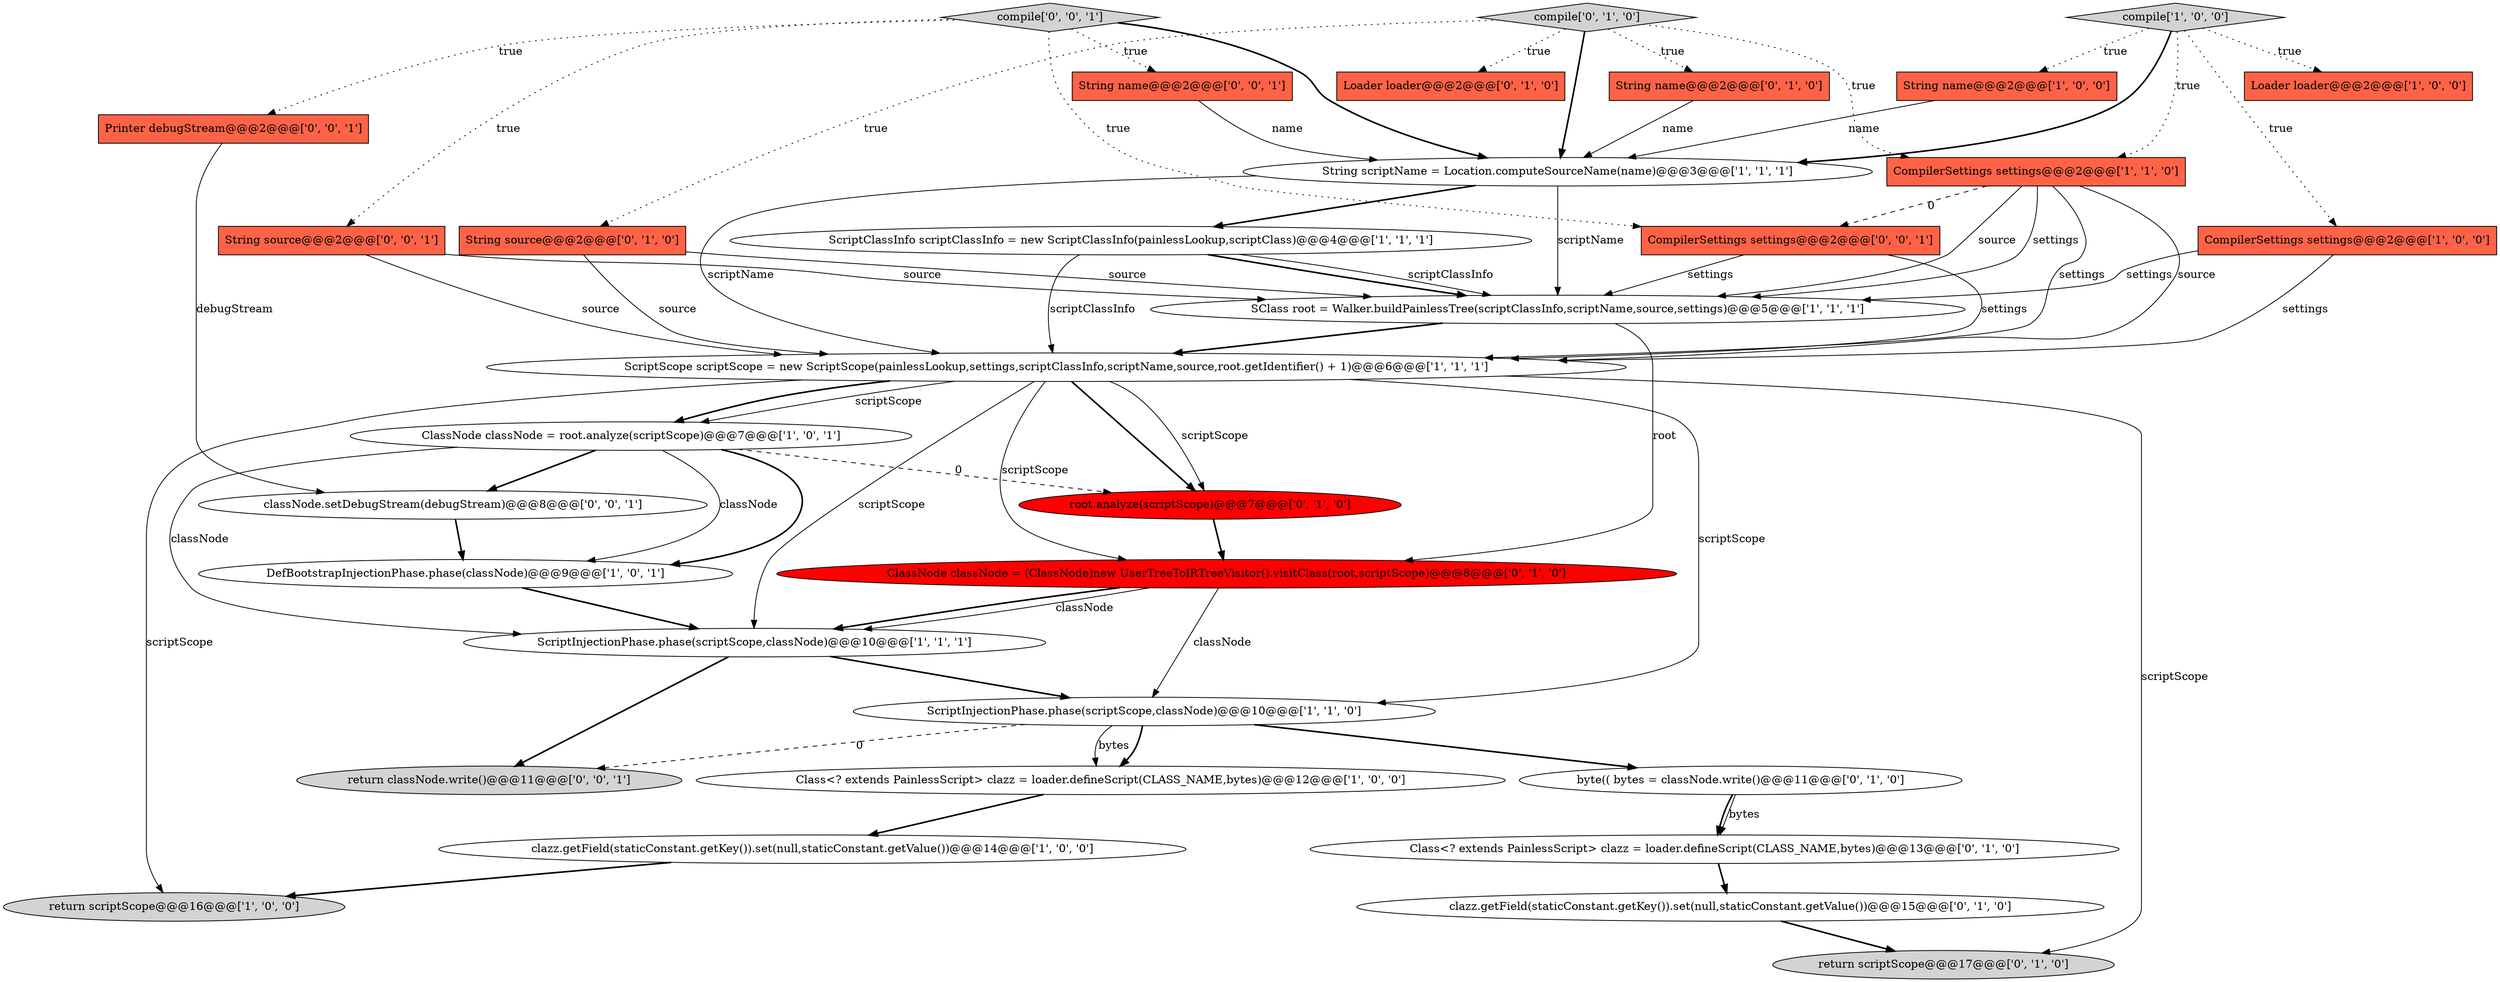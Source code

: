digraph {
31 [style = filled, label = "Printer debugStream@@@2@@@['0', '0', '1']", fillcolor = tomato, shape = box image = "AAA0AAABBB3BBB"];
30 [style = filled, label = "classNode.setDebugStream(debugStream)@@@8@@@['0', '0', '1']", fillcolor = white, shape = ellipse image = "AAA0AAABBB3BBB"];
6 [style = filled, label = "ScriptInjectionPhase.phase(scriptScope,classNode)@@@10@@@['1', '1', '1']", fillcolor = white, shape = ellipse image = "AAA0AAABBB1BBB"];
5 [style = filled, label = "Class<? extends PainlessScript> clazz = loader.defineScript(CLASS_NAME,bytes)@@@12@@@['1', '0', '0']", fillcolor = white, shape = ellipse image = "AAA0AAABBB1BBB"];
24 [style = filled, label = "clazz.getField(staticConstant.getKey()).set(null,staticConstant.getValue())@@@15@@@['0', '1', '0']", fillcolor = white, shape = ellipse image = "AAA0AAABBB2BBB"];
7 [style = filled, label = "ScriptScope scriptScope = new ScriptScope(painlessLookup,settings,scriptClassInfo,scriptName,source,root.getIdentifier() + 1)@@@6@@@['1', '1', '1']", fillcolor = white, shape = ellipse image = "AAA0AAABBB1BBB"];
18 [style = filled, label = "String source@@@2@@@['0', '1', '0']", fillcolor = tomato, shape = box image = "AAA0AAABBB2BBB"];
3 [style = filled, label = "DefBootstrapInjectionPhase.phase(classNode)@@@9@@@['1', '0', '1']", fillcolor = white, shape = ellipse image = "AAA0AAABBB1BBB"];
13 [style = filled, label = "SClass root = Walker.buildPainlessTree(scriptClassInfo,scriptName,source,settings)@@@5@@@['1', '1', '1']", fillcolor = white, shape = ellipse image = "AAA0AAABBB1BBB"];
4 [style = filled, label = "compile['1', '0', '0']", fillcolor = lightgray, shape = diamond image = "AAA0AAABBB1BBB"];
26 [style = filled, label = "String name@@@2@@@['0', '0', '1']", fillcolor = tomato, shape = box image = "AAA0AAABBB3BBB"];
12 [style = filled, label = "String scriptName = Location.computeSourceName(name)@@@3@@@['1', '1', '1']", fillcolor = white, shape = ellipse image = "AAA0AAABBB1BBB"];
2 [style = filled, label = "Loader loader@@@2@@@['1', '0', '0']", fillcolor = tomato, shape = box image = "AAA0AAABBB1BBB"];
23 [style = filled, label = "Loader loader@@@2@@@['0', '1', '0']", fillcolor = tomato, shape = box image = "AAA0AAABBB2BBB"];
8 [style = filled, label = "ScriptInjectionPhase.phase(scriptScope,classNode)@@@10@@@['1', '1', '0']", fillcolor = white, shape = ellipse image = "AAA0AAABBB1BBB"];
9 [style = filled, label = "String name@@@2@@@['1', '0', '0']", fillcolor = tomato, shape = box image = "AAA0AAABBB1BBB"];
32 [style = filled, label = "CompilerSettings settings@@@2@@@['0', '0', '1']", fillcolor = tomato, shape = box image = "AAA0AAABBB3BBB"];
29 [style = filled, label = "String source@@@2@@@['0', '0', '1']", fillcolor = tomato, shape = box image = "AAA0AAABBB3BBB"];
19 [style = filled, label = "root.analyze(scriptScope)@@@7@@@['0', '1', '0']", fillcolor = red, shape = ellipse image = "AAA1AAABBB2BBB"];
21 [style = filled, label = "compile['0', '1', '0']", fillcolor = lightgray, shape = diamond image = "AAA0AAABBB2BBB"];
22 [style = filled, label = "Class<? extends PainlessScript> clazz = loader.defineScript(CLASS_NAME,bytes)@@@13@@@['0', '1', '0']", fillcolor = white, shape = ellipse image = "AAA0AAABBB2BBB"];
27 [style = filled, label = "return classNode.write()@@@11@@@['0', '0', '1']", fillcolor = lightgray, shape = ellipse image = "AAA0AAABBB3BBB"];
1 [style = filled, label = "CompilerSettings settings@@@2@@@['1', '0', '0']", fillcolor = tomato, shape = box image = "AAA0AAABBB1BBB"];
11 [style = filled, label = "clazz.getField(staticConstant.getKey()).set(null,staticConstant.getValue())@@@14@@@['1', '0', '0']", fillcolor = white, shape = ellipse image = "AAA0AAABBB1BBB"];
0 [style = filled, label = "ClassNode classNode = root.analyze(scriptScope)@@@7@@@['1', '0', '1']", fillcolor = white, shape = ellipse image = "AAA0AAABBB1BBB"];
16 [style = filled, label = "String name@@@2@@@['0', '1', '0']", fillcolor = tomato, shape = box image = "AAA0AAABBB2BBB"];
25 [style = filled, label = "byte(( bytes = classNode.write()@@@11@@@['0', '1', '0']", fillcolor = white, shape = ellipse image = "AAA0AAABBB2BBB"];
17 [style = filled, label = "ClassNode classNode = (ClassNode)new UserTreeToIRTreeVisitor().visitClass(root,scriptScope)@@@8@@@['0', '1', '0']", fillcolor = red, shape = ellipse image = "AAA1AAABBB2BBB"];
28 [style = filled, label = "compile['0', '0', '1']", fillcolor = lightgray, shape = diamond image = "AAA0AAABBB3BBB"];
20 [style = filled, label = "return scriptScope@@@17@@@['0', '1', '0']", fillcolor = lightgray, shape = ellipse image = "AAA0AAABBB2BBB"];
10 [style = filled, label = "CompilerSettings settings@@@2@@@['1', '1', '0']", fillcolor = tomato, shape = box image = "AAA0AAABBB1BBB"];
15 [style = filled, label = "ScriptClassInfo scriptClassInfo = new ScriptClassInfo(painlessLookup,scriptClass)@@@4@@@['1', '1', '1']", fillcolor = white, shape = ellipse image = "AAA0AAABBB1BBB"];
14 [style = filled, label = "return scriptScope@@@16@@@['1', '0', '0']", fillcolor = lightgray, shape = ellipse image = "AAA0AAABBB1BBB"];
0->3 [style = bold, label=""];
0->30 [style = bold, label=""];
15->7 [style = solid, label="scriptClassInfo"];
28->31 [style = dotted, label="true"];
15->13 [style = bold, label=""];
10->7 [style = solid, label="settings"];
25->22 [style = bold, label=""];
11->14 [style = bold, label=""];
17->6 [style = bold, label=""];
10->7 [style = solid, label="source"];
4->10 [style = dotted, label="true"];
4->1 [style = dotted, label="true"];
21->18 [style = dotted, label="true"];
15->13 [style = solid, label="scriptClassInfo"];
7->0 [style = solid, label="scriptScope"];
0->19 [style = dashed, label="0"];
9->12 [style = solid, label="name"];
13->17 [style = solid, label="root"];
12->15 [style = bold, label=""];
7->19 [style = solid, label="scriptScope"];
3->6 [style = bold, label=""];
0->6 [style = solid, label="classNode"];
7->20 [style = solid, label="scriptScope"];
7->0 [style = bold, label=""];
19->17 [style = bold, label=""];
31->30 [style = solid, label="debugStream"];
21->10 [style = dotted, label="true"];
28->12 [style = bold, label=""];
18->13 [style = solid, label="source"];
29->7 [style = solid, label="source"];
1->7 [style = solid, label="settings"];
12->13 [style = solid, label="scriptName"];
4->2 [style = dotted, label="true"];
32->13 [style = solid, label="settings"];
21->12 [style = bold, label=""];
24->20 [style = bold, label=""];
7->8 [style = solid, label="scriptScope"];
28->29 [style = dotted, label="true"];
26->12 [style = solid, label="name"];
6->27 [style = bold, label=""];
28->32 [style = dotted, label="true"];
12->7 [style = solid, label="scriptName"];
8->5 [style = bold, label=""];
10->32 [style = dashed, label="0"];
32->7 [style = solid, label="settings"];
30->3 [style = bold, label=""];
13->7 [style = bold, label=""];
21->23 [style = dotted, label="true"];
17->6 [style = solid, label="classNode"];
28->26 [style = dotted, label="true"];
6->8 [style = bold, label=""];
18->7 [style = solid, label="source"];
7->14 [style = solid, label="scriptScope"];
0->3 [style = solid, label="classNode"];
4->12 [style = bold, label=""];
29->13 [style = solid, label="source"];
8->27 [style = dashed, label="0"];
5->11 [style = bold, label=""];
22->24 [style = bold, label=""];
25->22 [style = solid, label="bytes"];
4->9 [style = dotted, label="true"];
21->16 [style = dotted, label="true"];
7->6 [style = solid, label="scriptScope"];
17->8 [style = solid, label="classNode"];
7->19 [style = bold, label=""];
8->25 [style = bold, label=""];
16->12 [style = solid, label="name"];
8->5 [style = solid, label="bytes"];
10->13 [style = solid, label="source"];
1->13 [style = solid, label="settings"];
10->13 [style = solid, label="settings"];
7->17 [style = solid, label="scriptScope"];
}
